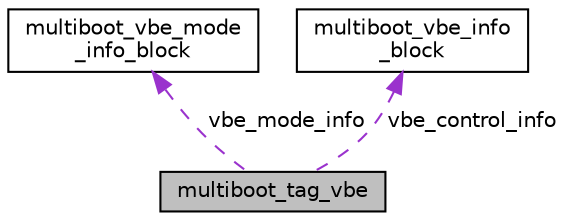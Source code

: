 digraph "multiboot_tag_vbe"
{
 // LATEX_PDF_SIZE
  edge [fontname="Helvetica",fontsize="10",labelfontname="Helvetica",labelfontsize="10"];
  node [fontname="Helvetica",fontsize="10",shape=record];
  Node1 [label="multiboot_tag_vbe",height=0.2,width=0.4,color="black", fillcolor="grey75", style="filled", fontcolor="black",tooltip=" "];
  Node2 -> Node1 [dir="back",color="darkorchid3",fontsize="10",style="dashed",label=" vbe_mode_info" ,fontname="Helvetica"];
  Node2 [label="multiboot_vbe_mode\l_info_block",height=0.2,width=0.4,color="black", fillcolor="white", style="filled",URL="$structmultiboot__vbe__mode__info__block.html",tooltip=" "];
  Node3 -> Node1 [dir="back",color="darkorchid3",fontsize="10",style="dashed",label=" vbe_control_info" ,fontname="Helvetica"];
  Node3 [label="multiboot_vbe_info\l_block",height=0.2,width=0.4,color="black", fillcolor="white", style="filled",URL="$structmultiboot__vbe__info__block.html",tooltip=" "];
}
